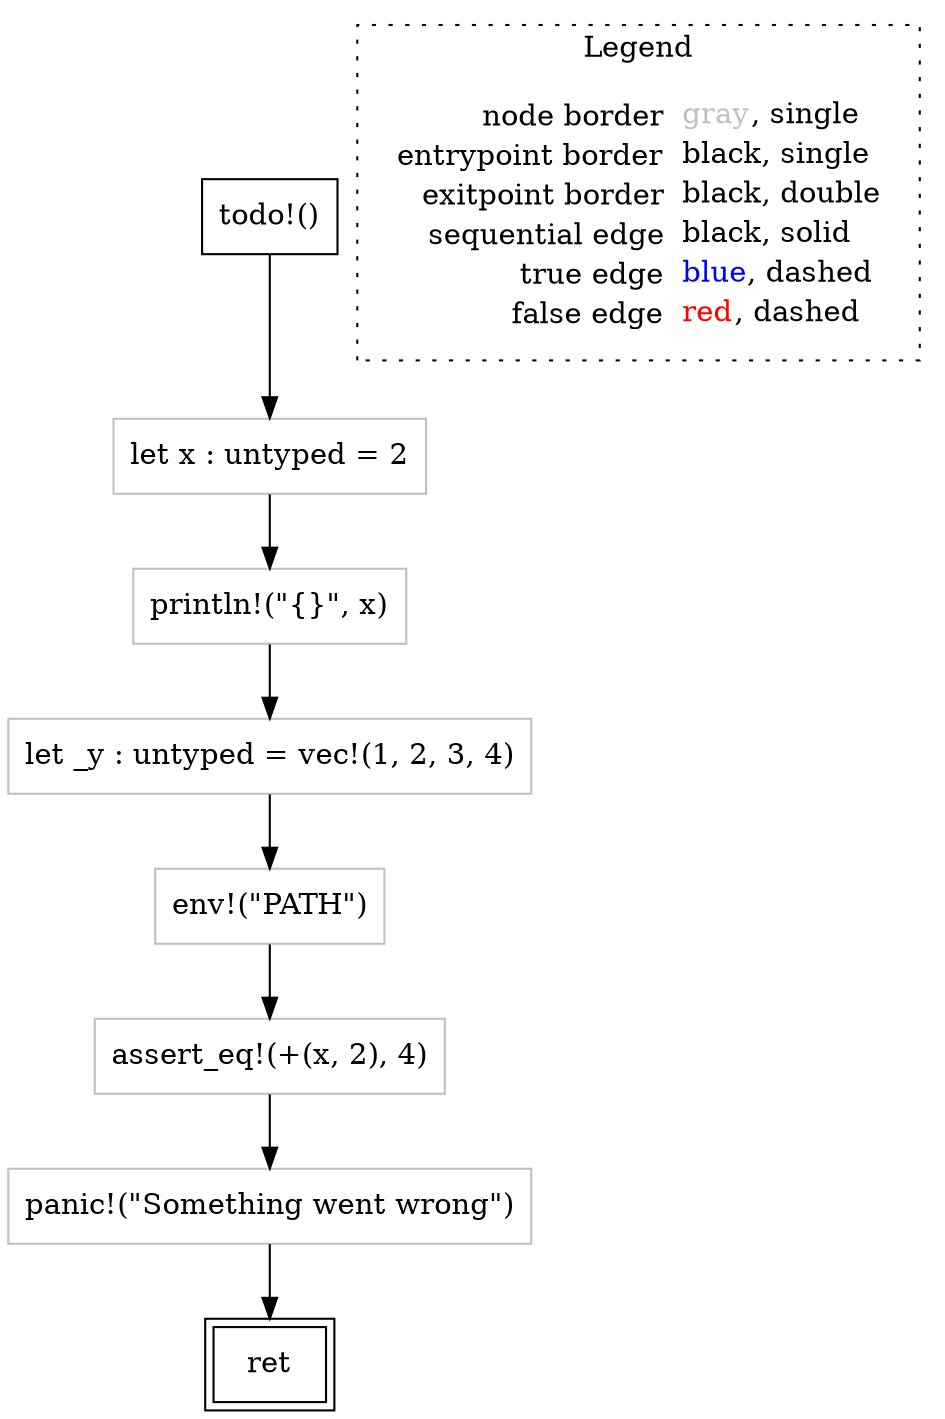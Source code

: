 digraph {
	"node0" [shape="rect",color="black",label=<todo!()>];
	"node1" [shape="rect",color="black",peripheries="2",label=<ret>];
	"node2" [shape="rect",color="gray",label=<let _y : untyped = vec!(1, 2, 3, 4)>];
	"node3" [shape="rect",color="gray",label=<let x : untyped = 2>];
	"node4" [shape="rect",color="gray",label=<env!(&quot;PATH&quot;)>];
	"node5" [shape="rect",color="gray",label=<println!(&quot;{}&quot;, x)>];
	"node6" [shape="rect",color="gray",label=<assert_eq!(+(x, 2), 4)>];
	"node7" [shape="rect",color="gray",label=<panic!(&quot;Something went wrong&quot;)>];
	"node0" -> "node3" [color="black"];
	"node2" -> "node4" [color="black"];
	"node3" -> "node5" [color="black"];
	"node4" -> "node6" [color="black"];
	"node5" -> "node2" [color="black"];
	"node6" -> "node7" [color="black"];
	"node7" -> "node1" [color="black"];
subgraph cluster_legend {
	label="Legend";
	style=dotted;
	node [shape=plaintext];
	"legend" [label=<<table border="0" cellpadding="2" cellspacing="0" cellborder="0"><tr><td align="right">node border&nbsp;</td><td align="left"><font color="gray">gray</font>, single</td></tr><tr><td align="right">entrypoint border&nbsp;</td><td align="left"><font color="black">black</font>, single</td></tr><tr><td align="right">exitpoint border&nbsp;</td><td align="left"><font color="black">black</font>, double</td></tr><tr><td align="right">sequential edge&nbsp;</td><td align="left"><font color="black">black</font>, solid</td></tr><tr><td align="right">true edge&nbsp;</td><td align="left"><font color="blue">blue</font>, dashed</td></tr><tr><td align="right">false edge&nbsp;</td><td align="left"><font color="red">red</font>, dashed</td></tr></table>>];
}

}
